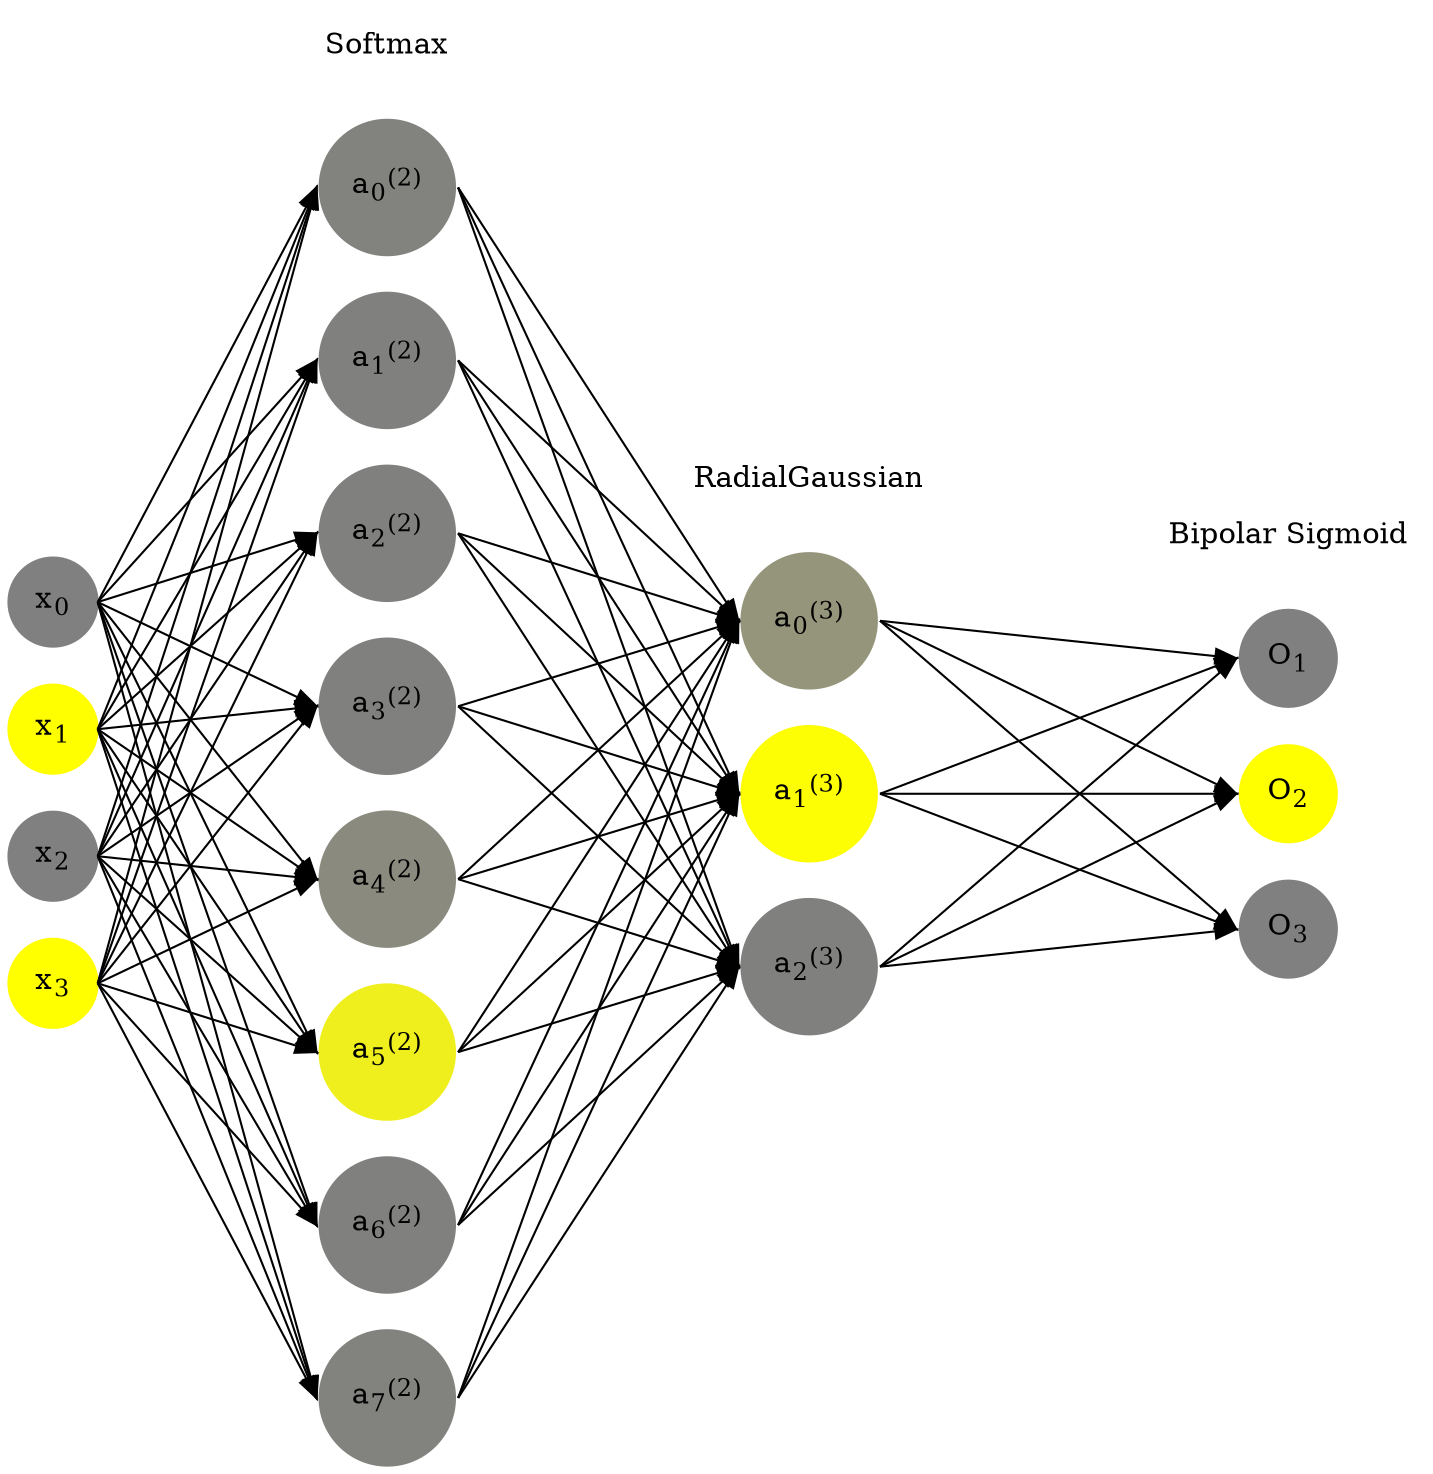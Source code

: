 digraph G {
	rankdir = LR;
	splines=false;
	edge[style=invis];
	ranksep= 1.4;
	{
	node [shape=circle, color="0.1667, 0.0, 0.5", style=filled, fillcolor="0.1667, 0.0, 0.5"];
	x0 [label=<x<sub>0</sub>>];
	}
	{
	node [shape=circle, color="0.1667, 1.0, 1.0", style=filled, fillcolor="0.1667, 1.0, 1.0"];
	x1 [label=<x<sub>1</sub>>];
	}
	{
	node [shape=circle, color="0.1667, 0.0, 0.5", style=filled, fillcolor="0.1667, 0.0, 0.5"];
	x2 [label=<x<sub>2</sub>>];
	}
	{
	node [shape=circle, color="0.1667, 1.0, 1.0", style=filled, fillcolor="0.1667, 1.0, 1.0"];
	x3 [label=<x<sub>3</sub>>];
	}
	{
	node [shape=circle, color="0.1667, 0.019510, 0.509755", style=filled, fillcolor="0.1667, 0.019510, 0.509755"];
	a02 [label=<a<sub>0</sub><sup>(2)</sup>>];
	}
	{
	node [shape=circle, color="0.1667, 0.002461, 0.501230", style=filled, fillcolor="0.1667, 0.002461, 0.501230"];
	a12 [label=<a<sub>1</sub><sup>(2)</sup>>];
	}
	{
	node [shape=circle, color="0.1667, 0.001291, 0.500646", style=filled, fillcolor="0.1667, 0.001291, 0.500646"];
	a22 [label=<a<sub>2</sub><sup>(2)</sup>>];
	}
	{
	node [shape=circle, color="0.1667, 0.001796, 0.500898", style=filled, fillcolor="0.1667, 0.001796, 0.500898"];
	a32 [label=<a<sub>3</sub><sup>(2)</sup>>];
	}
	{
	node [shape=circle, color="0.1667, 0.079399, 0.539699", style=filled, fillcolor="0.1667, 0.079399, 0.539699"];
	a42 [label=<a<sub>4</sub><sup>(2)</sup>>];
	}
	{
	node [shape=circle, color="0.1667, 0.872576, 0.936288", style=filled, fillcolor="0.1667, 0.872576, 0.936288"];
	a52 [label=<a<sub>5</sub><sup>(2)</sup>>];
	}
	{
	node [shape=circle, color="0.1667, 0.001703, 0.500851", style=filled, fillcolor="0.1667, 0.001703, 0.500851"];
	a62 [label=<a<sub>6</sub><sup>(2)</sup>>];
	}
	{
	node [shape=circle, color="0.1667, 0.021264, 0.510632", style=filled, fillcolor="0.1667, 0.021264, 0.510632"];
	a72 [label=<a<sub>7</sub><sup>(2)</sup>>];
	}
	{
	node [shape=circle, color="0.1667, 0.165090, 0.582545", style=filled, fillcolor="0.1667, 0.165090, 0.582545"];
	a03 [label=<a<sub>0</sub><sup>(3)</sup>>];
	}
	{
	node [shape=circle, color="0.1667, 0.983477, 0.991739", style=filled, fillcolor="0.1667, 0.983477, 0.991739"];
	a13 [label=<a<sub>1</sub><sup>(3)</sup>>];
	}
	{
	node [shape=circle, color="0.1667, 0.000004, 0.500002", style=filled, fillcolor="0.1667, 0.000004, 0.500002"];
	a23 [label=<a<sub>2</sub><sup>(3)</sup>>];
	}
	{
	node [shape=circle, color="0.1667, 0.0, 0.5", style=filled, fillcolor="0.1667, 0.0, 0.5"];
	O1 [label=<O<sub>1</sub>>];
	}
	{
	node [shape=circle, color="0.1667, 1.0, 1.0", style=filled, fillcolor="0.1667, 1.0, 1.0"];
	O2 [label=<O<sub>2</sub>>];
	}
	{
	node [shape=circle, color="0.1667, 0.0, 0.5", style=filled, fillcolor="0.1667, 0.0, 0.5"];
	O3 [label=<O<sub>3</sub>>];
	}
	{
	rank=same;
	x0->x1->x2->x3;
	}
	{
	rank=same;
	a02->a12->a22->a32->a42->a52->a62->a72;
	}
	{
	rank=same;
	a03->a13->a23;
	}
	{
	rank=same;
	O1->O2->O3;
	}
	l1 [shape=plaintext,label="Softmax"];
	l1->a02;
	{rank=same; l1;a02};
	l2 [shape=plaintext,label="RadialGaussian"];
	l2->a03;
	{rank=same; l2;a03};
	l3 [shape=plaintext,label="Bipolar Sigmoid"];
	l3->O1;
	{rank=same; l3;O1};
edge[style=solid, tailport=e, headport=w];
	{x0;x1;x2;x3} -> {a02;a12;a22;a32;a42;a52;a62;a72};
	{a02;a12;a22;a32;a42;a52;a62;a72} -> {a03;a13;a23};
	{a03;a13;a23} -> {O1,O2,O3};
}